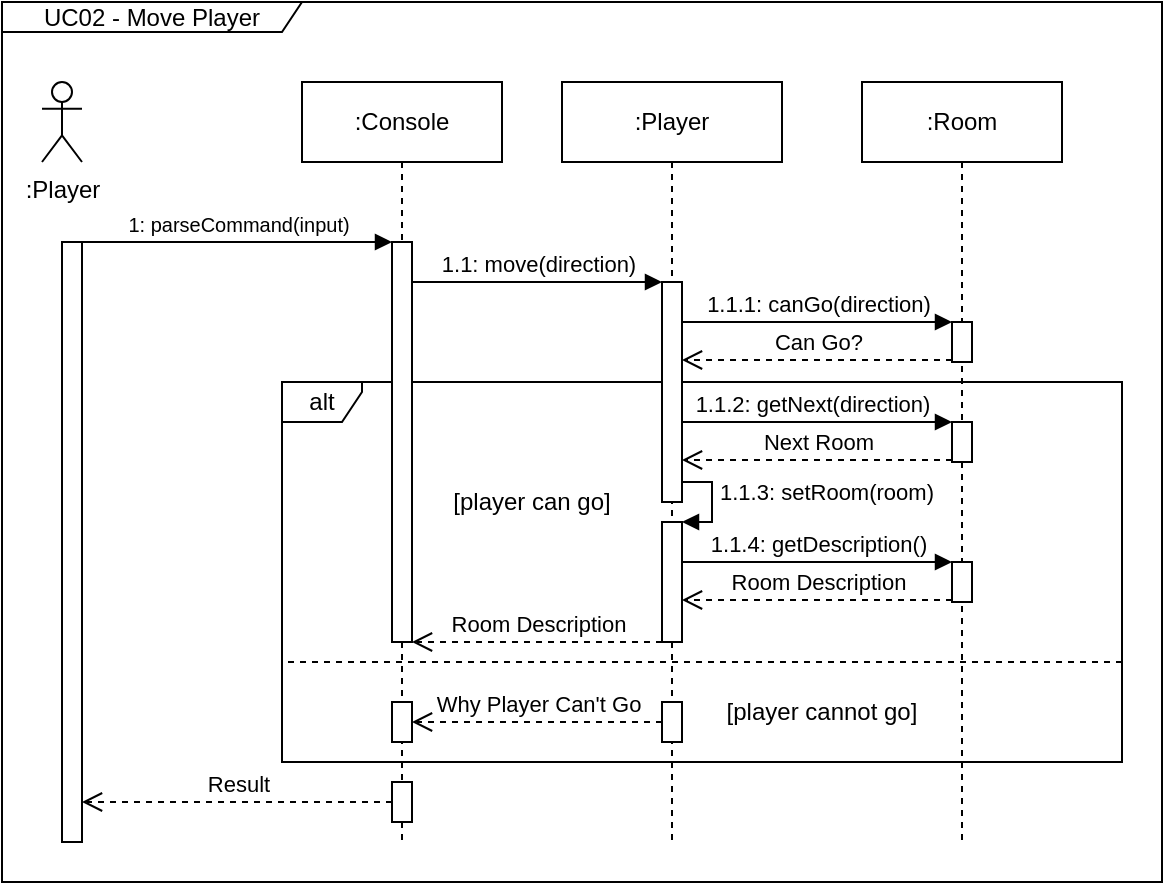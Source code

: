 <mxfile version="12.1.0" type="device" pages="1"><diagram id="g9EbazYVIRVL97YSaz-m" name="Page-1"><mxGraphModel dx="1315" dy="675" grid="1" gridSize="10" guides="1" tooltips="1" connect="1" arrows="1" fold="1" page="1" pageScale="1" pageWidth="850" pageHeight="1100" math="0" shadow="0"><root><mxCell id="0"/><mxCell id="1" parent="0"/><mxCell id="vTVCCN7xw4KAd5O4YTGu-53" value="alt" style="shape=umlFrame;whiteSpace=wrap;html=1;width=40;height=20;" vertex="1" parent="1"><mxGeometry x="180" y="230" width="420" height="190" as="geometry"/></mxCell><mxCell id="vTVCCN7xw4KAd5O4YTGu-50" value="1.1.2: getNext(direction)" style="html=1;verticalAlign=bottom;endArrow=block;entryX=0;entryY=0;" edge="1" target="vTVCCN7xw4KAd5O4YTGu-49" parent="1"><mxGeometry relative="1" as="geometry"><mxPoint x="375" y="250" as="sourcePoint"/></mxGeometry></mxCell><mxCell id="vTVCCN7xw4KAd5O4YTGu-34" value=":Player" style="shape=umlActor;verticalLabelPosition=bottom;labelBackgroundColor=#ffffff;verticalAlign=top;html=1;" vertex="1" parent="1"><mxGeometry x="60" y="80" width="20" height="40" as="geometry"/></mxCell><mxCell id="vTVCCN7xw4KAd5O4YTGu-35" value="" style="html=1;points=[];perimeter=orthogonalPerimeter;" vertex="1" parent="1"><mxGeometry x="70" y="160" width="10" height="300" as="geometry"/></mxCell><mxCell id="vTVCCN7xw4KAd5O4YTGu-36" value="UC02 - Move Player" style="shape=umlFrame;whiteSpace=wrap;html=1;width=150;height=15;" vertex="1" parent="1"><mxGeometry x="40" y="40" width="580" height="440" as="geometry"/></mxCell><mxCell id="vTVCCN7xw4KAd5O4YTGu-37" value=":Console" style="shape=umlLifeline;perimeter=lifelinePerimeter;whiteSpace=wrap;html=1;container=1;collapsible=0;recursiveResize=0;outlineConnect=0;" vertex="1" parent="1"><mxGeometry x="190" y="80" width="100" height="380" as="geometry"/></mxCell><mxCell id="vTVCCN7xw4KAd5O4YTGu-40" value="" style="html=1;points=[];perimeter=orthogonalPerimeter;" vertex="1" parent="vTVCCN7xw4KAd5O4YTGu-37"><mxGeometry x="45" y="80" width="10" height="200" as="geometry"/></mxCell><mxCell id="vTVCCN7xw4KAd5O4YTGu-64" value="" style="html=1;points=[];perimeter=orthogonalPerimeter;" vertex="1" parent="vTVCCN7xw4KAd5O4YTGu-37"><mxGeometry x="45" y="310" width="10" height="20" as="geometry"/></mxCell><mxCell id="vTVCCN7xw4KAd5O4YTGu-66" value="" style="html=1;points=[];perimeter=orthogonalPerimeter;" vertex="1" parent="vTVCCN7xw4KAd5O4YTGu-37"><mxGeometry x="45" y="350" width="10" height="20" as="geometry"/></mxCell><mxCell id="vTVCCN7xw4KAd5O4YTGu-39" value="&lt;font style=&quot;font-size: 10px&quot;&gt;1: parseCommand(input)&lt;/font&gt;" style="html=1;verticalAlign=bottom;endArrow=block;" edge="1" parent="1" target="vTVCCN7xw4KAd5O4YTGu-40"><mxGeometry width="80" relative="1" as="geometry"><mxPoint x="80" y="160" as="sourcePoint"/><mxPoint x="230" y="159" as="targetPoint"/></mxGeometry></mxCell><mxCell id="vTVCCN7xw4KAd5O4YTGu-42" value="1.1: move(direction)" style="html=1;verticalAlign=bottom;endArrow=block;entryX=0;entryY=0;" edge="1" target="vTVCCN7xw4KAd5O4YTGu-41" parent="1" source="vTVCCN7xw4KAd5O4YTGu-40"><mxGeometry relative="1" as="geometry"><mxPoint x="280" y="180" as="sourcePoint"/></mxGeometry></mxCell><mxCell id="vTVCCN7xw4KAd5O4YTGu-44" value=":Player" style="shape=umlLifeline;perimeter=lifelinePerimeter;whiteSpace=wrap;html=1;container=1;collapsible=0;recursiveResize=0;outlineConnect=0;" vertex="1" parent="1"><mxGeometry x="320" y="80" width="110" height="380" as="geometry"/></mxCell><mxCell id="vTVCCN7xw4KAd5O4YTGu-55" value="" style="html=1;points=[];perimeter=orthogonalPerimeter;" vertex="1" parent="vTVCCN7xw4KAd5O4YTGu-44"><mxGeometry x="50" y="220" width="10" height="60" as="geometry"/></mxCell><mxCell id="vTVCCN7xw4KAd5O4YTGu-56" value="1.1.3: setRoom(room)" style="edgeStyle=orthogonalEdgeStyle;html=1;align=left;spacingLeft=2;endArrow=block;rounded=0;entryX=1;entryY=0;" edge="1" target="vTVCCN7xw4KAd5O4YTGu-55" parent="vTVCCN7xw4KAd5O4YTGu-44"><mxGeometry relative="1" as="geometry"><mxPoint x="50" y="200" as="sourcePoint"/><Array as="points"><mxPoint x="75" y="200"/></Array></mxGeometry></mxCell><mxCell id="vTVCCN7xw4KAd5O4YTGu-41" value="" style="html=1;points=[];perimeter=orthogonalPerimeter;" vertex="1" parent="vTVCCN7xw4KAd5O4YTGu-44"><mxGeometry x="50" y="100" width="10" height="110" as="geometry"/></mxCell><mxCell id="vTVCCN7xw4KAd5O4YTGu-45" value=":Room" style="shape=umlLifeline;perimeter=lifelinePerimeter;whiteSpace=wrap;html=1;container=1;collapsible=0;recursiveResize=0;outlineConnect=0;" vertex="1" parent="1"><mxGeometry x="470" y="80" width="100" height="380" as="geometry"/></mxCell><mxCell id="vTVCCN7xw4KAd5O4YTGu-46" value="" style="html=1;points=[];perimeter=orthogonalPerimeter;" vertex="1" parent="vTVCCN7xw4KAd5O4YTGu-45"><mxGeometry x="45" y="120" width="10" height="20" as="geometry"/></mxCell><mxCell id="vTVCCN7xw4KAd5O4YTGu-49" value="" style="html=1;points=[];perimeter=orthogonalPerimeter;" vertex="1" parent="vTVCCN7xw4KAd5O4YTGu-45"><mxGeometry x="45" y="170" width="10" height="20" as="geometry"/></mxCell><mxCell id="vTVCCN7xw4KAd5O4YTGu-57" value="" style="html=1;points=[];perimeter=orthogonalPerimeter;" vertex="1" parent="vTVCCN7xw4KAd5O4YTGu-45"><mxGeometry x="45" y="240" width="10" height="20" as="geometry"/></mxCell><mxCell id="vTVCCN7xw4KAd5O4YTGu-47" value="1.1.1: canGo(direction)" style="html=1;verticalAlign=bottom;endArrow=block;entryX=0;entryY=0;" edge="1" target="vTVCCN7xw4KAd5O4YTGu-46" parent="1" source="vTVCCN7xw4KAd5O4YTGu-41"><mxGeometry relative="1" as="geometry"><mxPoint x="400" y="200" as="sourcePoint"/></mxGeometry></mxCell><mxCell id="vTVCCN7xw4KAd5O4YTGu-51" value="Next Room" style="html=1;verticalAlign=bottom;endArrow=open;dashed=1;endSize=8;exitX=0;exitY=0.95;" edge="1" source="vTVCCN7xw4KAd5O4YTGu-49" parent="1" target="vTVCCN7xw4KAd5O4YTGu-41"><mxGeometry relative="1" as="geometry"><mxPoint x="440" y="326" as="targetPoint"/></mxGeometry></mxCell><mxCell id="vTVCCN7xw4KAd5O4YTGu-48" value="Can Go?" style="html=1;verticalAlign=bottom;endArrow=open;dashed=1;endSize=8;exitX=0;exitY=0.95;" edge="1" source="vTVCCN7xw4KAd5O4YTGu-46" parent="1" target="vTVCCN7xw4KAd5O4YTGu-41"><mxGeometry relative="1" as="geometry"><mxPoint x="412.5" y="276" as="targetPoint"/></mxGeometry></mxCell><mxCell id="vTVCCN7xw4KAd5O4YTGu-54" value="[player can go]" style="text;html=1;strokeColor=none;fillColor=none;align=center;verticalAlign=middle;whiteSpace=wrap;rounded=0;" vertex="1" parent="1"><mxGeometry x="260" y="280" width="90" height="20" as="geometry"/></mxCell><mxCell id="vTVCCN7xw4KAd5O4YTGu-58" value="1.1.4: getDescription()" style="html=1;verticalAlign=bottom;endArrow=block;entryX=0;entryY=0;" edge="1" target="vTVCCN7xw4KAd5O4YTGu-57" parent="1" source="vTVCCN7xw4KAd5O4YTGu-55"><mxGeometry relative="1" as="geometry"><mxPoint x="445" y="310" as="sourcePoint"/></mxGeometry></mxCell><mxCell id="vTVCCN7xw4KAd5O4YTGu-59" value="Room Description" style="html=1;verticalAlign=bottom;endArrow=open;dashed=1;endSize=8;exitX=0;exitY=0.95;" edge="1" source="vTVCCN7xw4KAd5O4YTGu-57" parent="1" target="vTVCCN7xw4KAd5O4YTGu-55"><mxGeometry relative="1" as="geometry"><mxPoint x="390" y="339" as="targetPoint"/></mxGeometry></mxCell><mxCell id="vTVCCN7xw4KAd5O4YTGu-60" value="" style="endArrow=none;dashed=1;html=1;" edge="1" parent="1"><mxGeometry width="50" height="50" relative="1" as="geometry"><mxPoint x="600" y="370" as="sourcePoint"/><mxPoint x="180" y="370" as="targetPoint"/></mxGeometry></mxCell><mxCell id="vTVCCN7xw4KAd5O4YTGu-61" value="Room Description" style="html=1;verticalAlign=bottom;endArrow=open;dashed=1;endSize=8;exitX=0;exitY=1;exitDx=0;exitDy=0;exitPerimeter=0;" edge="1" parent="1" source="vTVCCN7xw4KAd5O4YTGu-55" target="vTVCCN7xw4KAd5O4YTGu-40"><mxGeometry relative="1" as="geometry"><mxPoint x="140" y="380" as="sourcePoint"/><mxPoint x="60" y="360" as="targetPoint"/><Array as="points"><mxPoint x="310" y="360"/></Array></mxGeometry></mxCell><mxCell id="vTVCCN7xw4KAd5O4YTGu-62" value="" style="html=1;points=[];perimeter=orthogonalPerimeter;" vertex="1" parent="1"><mxGeometry x="370" y="390" width="10" height="20" as="geometry"/></mxCell><mxCell id="vTVCCN7xw4KAd5O4YTGu-63" value="Why Player Can't Go" style="html=1;verticalAlign=bottom;endArrow=open;dashed=1;endSize=8;" edge="1" parent="1" source="vTVCCN7xw4KAd5O4YTGu-62" target="vTVCCN7xw4KAd5O4YTGu-64"><mxGeometry relative="1" as="geometry"><mxPoint x="120" y="540" as="sourcePoint"/><mxPoint x="280" y="410" as="targetPoint"/></mxGeometry></mxCell><mxCell id="vTVCCN7xw4KAd5O4YTGu-65" value="[player cannot go]" style="text;html=1;strokeColor=none;fillColor=none;align=center;verticalAlign=middle;whiteSpace=wrap;rounded=0;" vertex="1" parent="1"><mxGeometry x="400" y="380" width="100" height="30" as="geometry"/></mxCell><mxCell id="vTVCCN7xw4KAd5O4YTGu-67" value="Result" style="html=1;verticalAlign=bottom;endArrow=open;dashed=1;endSize=8;" edge="1" parent="1" source="vTVCCN7xw4KAd5O4YTGu-66" target="vTVCCN7xw4KAd5O4YTGu-35"><mxGeometry relative="1" as="geometry"><mxPoint x="190" y="470" as="sourcePoint"/><mxPoint x="110" y="470" as="targetPoint"/></mxGeometry></mxCell></root></mxGraphModel></diagram></mxfile>
